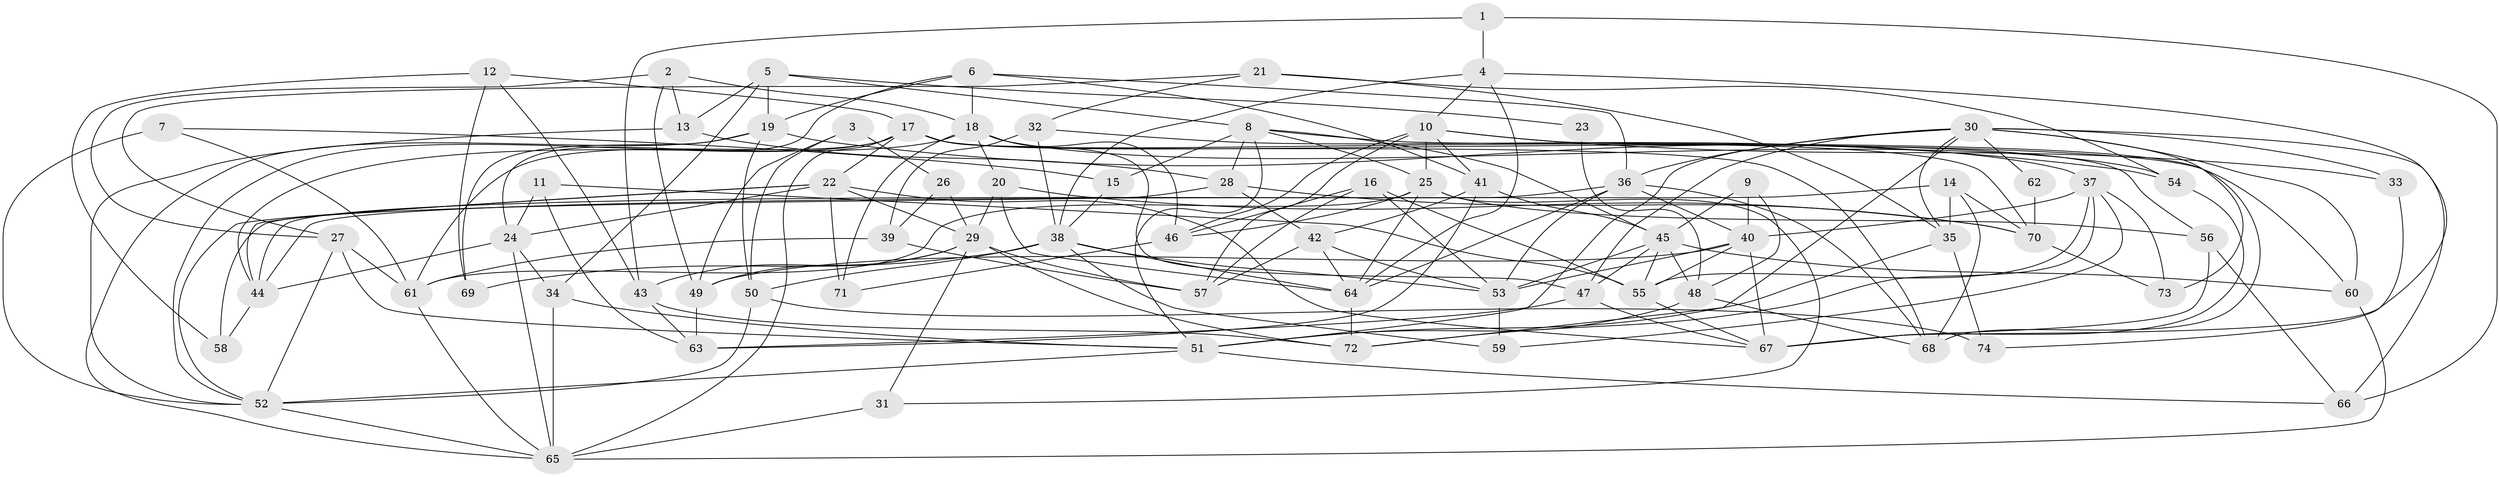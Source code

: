 // original degree distribution, {3: 0.22950819672131148, 5: 0.20491803278688525, 2: 0.1557377049180328, 4: 0.2786885245901639, 7: 0.05737704918032787, 6: 0.06557377049180328, 8: 0.00819672131147541}
// Generated by graph-tools (version 1.1) at 2025/37/03/04/25 23:37:02]
// undirected, 74 vertices, 187 edges
graph export_dot {
  node [color=gray90,style=filled];
  1;
  2;
  3;
  4;
  5;
  6;
  7;
  8;
  9;
  10;
  11;
  12;
  13;
  14;
  15;
  16;
  17;
  18;
  19;
  20;
  21;
  22;
  23;
  24;
  25;
  26;
  27;
  28;
  29;
  30;
  31;
  32;
  33;
  34;
  35;
  36;
  37;
  38;
  39;
  40;
  41;
  42;
  43;
  44;
  45;
  46;
  47;
  48;
  49;
  50;
  51;
  52;
  53;
  54;
  55;
  56;
  57;
  58;
  59;
  60;
  61;
  62;
  63;
  64;
  65;
  66;
  67;
  68;
  69;
  70;
  71;
  72;
  73;
  74;
  1 -- 4 [weight=1.0];
  1 -- 43 [weight=1.0];
  1 -- 66 [weight=1.0];
  2 -- 13 [weight=1.0];
  2 -- 18 [weight=1.0];
  2 -- 27 [weight=1.0];
  2 -- 49 [weight=1.0];
  3 -- 26 [weight=1.0];
  3 -- 49 [weight=1.0];
  3 -- 50 [weight=1.0];
  4 -- 10 [weight=1.0];
  4 -- 38 [weight=1.0];
  4 -- 64 [weight=1.0];
  4 -- 67 [weight=1.0];
  5 -- 8 [weight=1.0];
  5 -- 13 [weight=1.0];
  5 -- 19 [weight=1.0];
  5 -- 23 [weight=1.0];
  5 -- 34 [weight=1.0];
  6 -- 18 [weight=1.0];
  6 -- 19 [weight=1.0];
  6 -- 24 [weight=1.0];
  6 -- 36 [weight=1.0];
  6 -- 41 [weight=1.0];
  7 -- 15 [weight=1.0];
  7 -- 52 [weight=1.0];
  7 -- 61 [weight=1.0];
  8 -- 15 [weight=1.0];
  8 -- 25 [weight=1.0];
  8 -- 28 [weight=2.0];
  8 -- 45 [weight=1.0];
  8 -- 51 [weight=1.0];
  8 -- 60 [weight=1.0];
  9 -- 40 [weight=1.0];
  9 -- 45 [weight=1.0];
  9 -- 48 [weight=1.0];
  10 -- 25 [weight=3.0];
  10 -- 33 [weight=1.0];
  10 -- 41 [weight=1.0];
  10 -- 46 [weight=1.0];
  10 -- 57 [weight=2.0];
  10 -- 68 [weight=1.0];
  11 -- 24 [weight=1.0];
  11 -- 55 [weight=1.0];
  11 -- 63 [weight=1.0];
  12 -- 17 [weight=1.0];
  12 -- 43 [weight=1.0];
  12 -- 58 [weight=1.0];
  12 -- 69 [weight=1.0];
  13 -- 28 [weight=1.0];
  13 -- 52 [weight=1.0];
  14 -- 35 [weight=1.0];
  14 -- 44 [weight=1.0];
  14 -- 68 [weight=1.0];
  14 -- 70 [weight=1.0];
  15 -- 38 [weight=1.0];
  16 -- 46 [weight=1.0];
  16 -- 53 [weight=1.0];
  16 -- 55 [weight=1.0];
  16 -- 57 [weight=1.0];
  17 -- 22 [weight=1.0];
  17 -- 47 [weight=1.0];
  17 -- 52 [weight=1.0];
  17 -- 56 [weight=1.0];
  17 -- 61 [weight=1.0];
  17 -- 65 [weight=1.0];
  17 -- 68 [weight=1.0];
  17 -- 70 [weight=1.0];
  18 -- 20 [weight=1.0];
  18 -- 44 [weight=1.0];
  18 -- 46 [weight=1.0];
  18 -- 54 [weight=1.0];
  18 -- 71 [weight=1.0];
  19 -- 50 [weight=1.0];
  19 -- 54 [weight=1.0];
  19 -- 65 [weight=1.0];
  19 -- 69 [weight=1.0];
  20 -- 29 [weight=1.0];
  20 -- 64 [weight=1.0];
  20 -- 70 [weight=1.0];
  21 -- 27 [weight=1.0];
  21 -- 32 [weight=1.0];
  21 -- 35 [weight=1.0];
  21 -- 54 [weight=1.0];
  22 -- 24 [weight=1.0];
  22 -- 29 [weight=1.0];
  22 -- 44 [weight=1.0];
  22 -- 52 [weight=1.0];
  22 -- 67 [weight=1.0];
  22 -- 71 [weight=2.0];
  23 -- 48 [weight=1.0];
  24 -- 34 [weight=1.0];
  24 -- 44 [weight=1.0];
  24 -- 65 [weight=1.0];
  25 -- 31 [weight=1.0];
  25 -- 46 [weight=1.0];
  25 -- 56 [weight=1.0];
  25 -- 61 [weight=1.0];
  25 -- 64 [weight=1.0];
  26 -- 29 [weight=1.0];
  26 -- 39 [weight=1.0];
  27 -- 51 [weight=1.0];
  27 -- 52 [weight=1.0];
  27 -- 61 [weight=1.0];
  28 -- 42 [weight=1.0];
  28 -- 58 [weight=1.0];
  28 -- 70 [weight=1.0];
  29 -- 31 [weight=1.0];
  29 -- 43 [weight=1.0];
  29 -- 49 [weight=1.0];
  29 -- 57 [weight=2.0];
  29 -- 72 [weight=1.0];
  30 -- 33 [weight=1.0];
  30 -- 35 [weight=1.0];
  30 -- 36 [weight=1.0];
  30 -- 47 [weight=1.0];
  30 -- 51 [weight=1.0];
  30 -- 60 [weight=1.0];
  30 -- 62 [weight=1.0];
  30 -- 66 [weight=1.0];
  30 -- 72 [weight=1.0];
  30 -- 73 [weight=1.0];
  31 -- 65 [weight=2.0];
  32 -- 37 [weight=1.0];
  32 -- 38 [weight=2.0];
  32 -- 39 [weight=1.0];
  33 -- 74 [weight=1.0];
  34 -- 51 [weight=1.0];
  34 -- 65 [weight=1.0];
  35 -- 51 [weight=1.0];
  35 -- 74 [weight=1.0];
  36 -- 40 [weight=1.0];
  36 -- 44 [weight=1.0];
  36 -- 53 [weight=1.0];
  36 -- 64 [weight=1.0];
  36 -- 68 [weight=1.0];
  37 -- 40 [weight=1.0];
  37 -- 55 [weight=1.0];
  37 -- 59 [weight=1.0];
  37 -- 72 [weight=1.0];
  37 -- 73 [weight=1.0];
  38 -- 50 [weight=1.0];
  38 -- 53 [weight=1.0];
  38 -- 59 [weight=1.0];
  38 -- 64 [weight=1.0];
  38 -- 69 [weight=1.0];
  39 -- 57 [weight=1.0];
  39 -- 61 [weight=1.0];
  40 -- 49 [weight=1.0];
  40 -- 53 [weight=1.0];
  40 -- 55 [weight=1.0];
  40 -- 67 [weight=1.0];
  41 -- 42 [weight=1.0];
  41 -- 45 [weight=2.0];
  41 -- 63 [weight=1.0];
  42 -- 53 [weight=1.0];
  42 -- 57 [weight=1.0];
  42 -- 64 [weight=1.0];
  43 -- 63 [weight=1.0];
  43 -- 72 [weight=1.0];
  44 -- 58 [weight=1.0];
  45 -- 47 [weight=1.0];
  45 -- 48 [weight=1.0];
  45 -- 53 [weight=1.0];
  45 -- 55 [weight=1.0];
  45 -- 60 [weight=1.0];
  46 -- 71 [weight=1.0];
  47 -- 63 [weight=1.0];
  47 -- 67 [weight=1.0];
  48 -- 51 [weight=1.0];
  48 -- 68 [weight=1.0];
  49 -- 63 [weight=1.0];
  50 -- 52 [weight=1.0];
  50 -- 74 [weight=1.0];
  51 -- 52 [weight=1.0];
  51 -- 66 [weight=1.0];
  52 -- 65 [weight=1.0];
  53 -- 59 [weight=1.0];
  54 -- 67 [weight=1.0];
  55 -- 67 [weight=1.0];
  56 -- 66 [weight=1.0];
  56 -- 67 [weight=1.0];
  60 -- 65 [weight=1.0];
  61 -- 65 [weight=1.0];
  62 -- 70 [weight=1.0];
  64 -- 72 [weight=1.0];
  70 -- 73 [weight=1.0];
}
